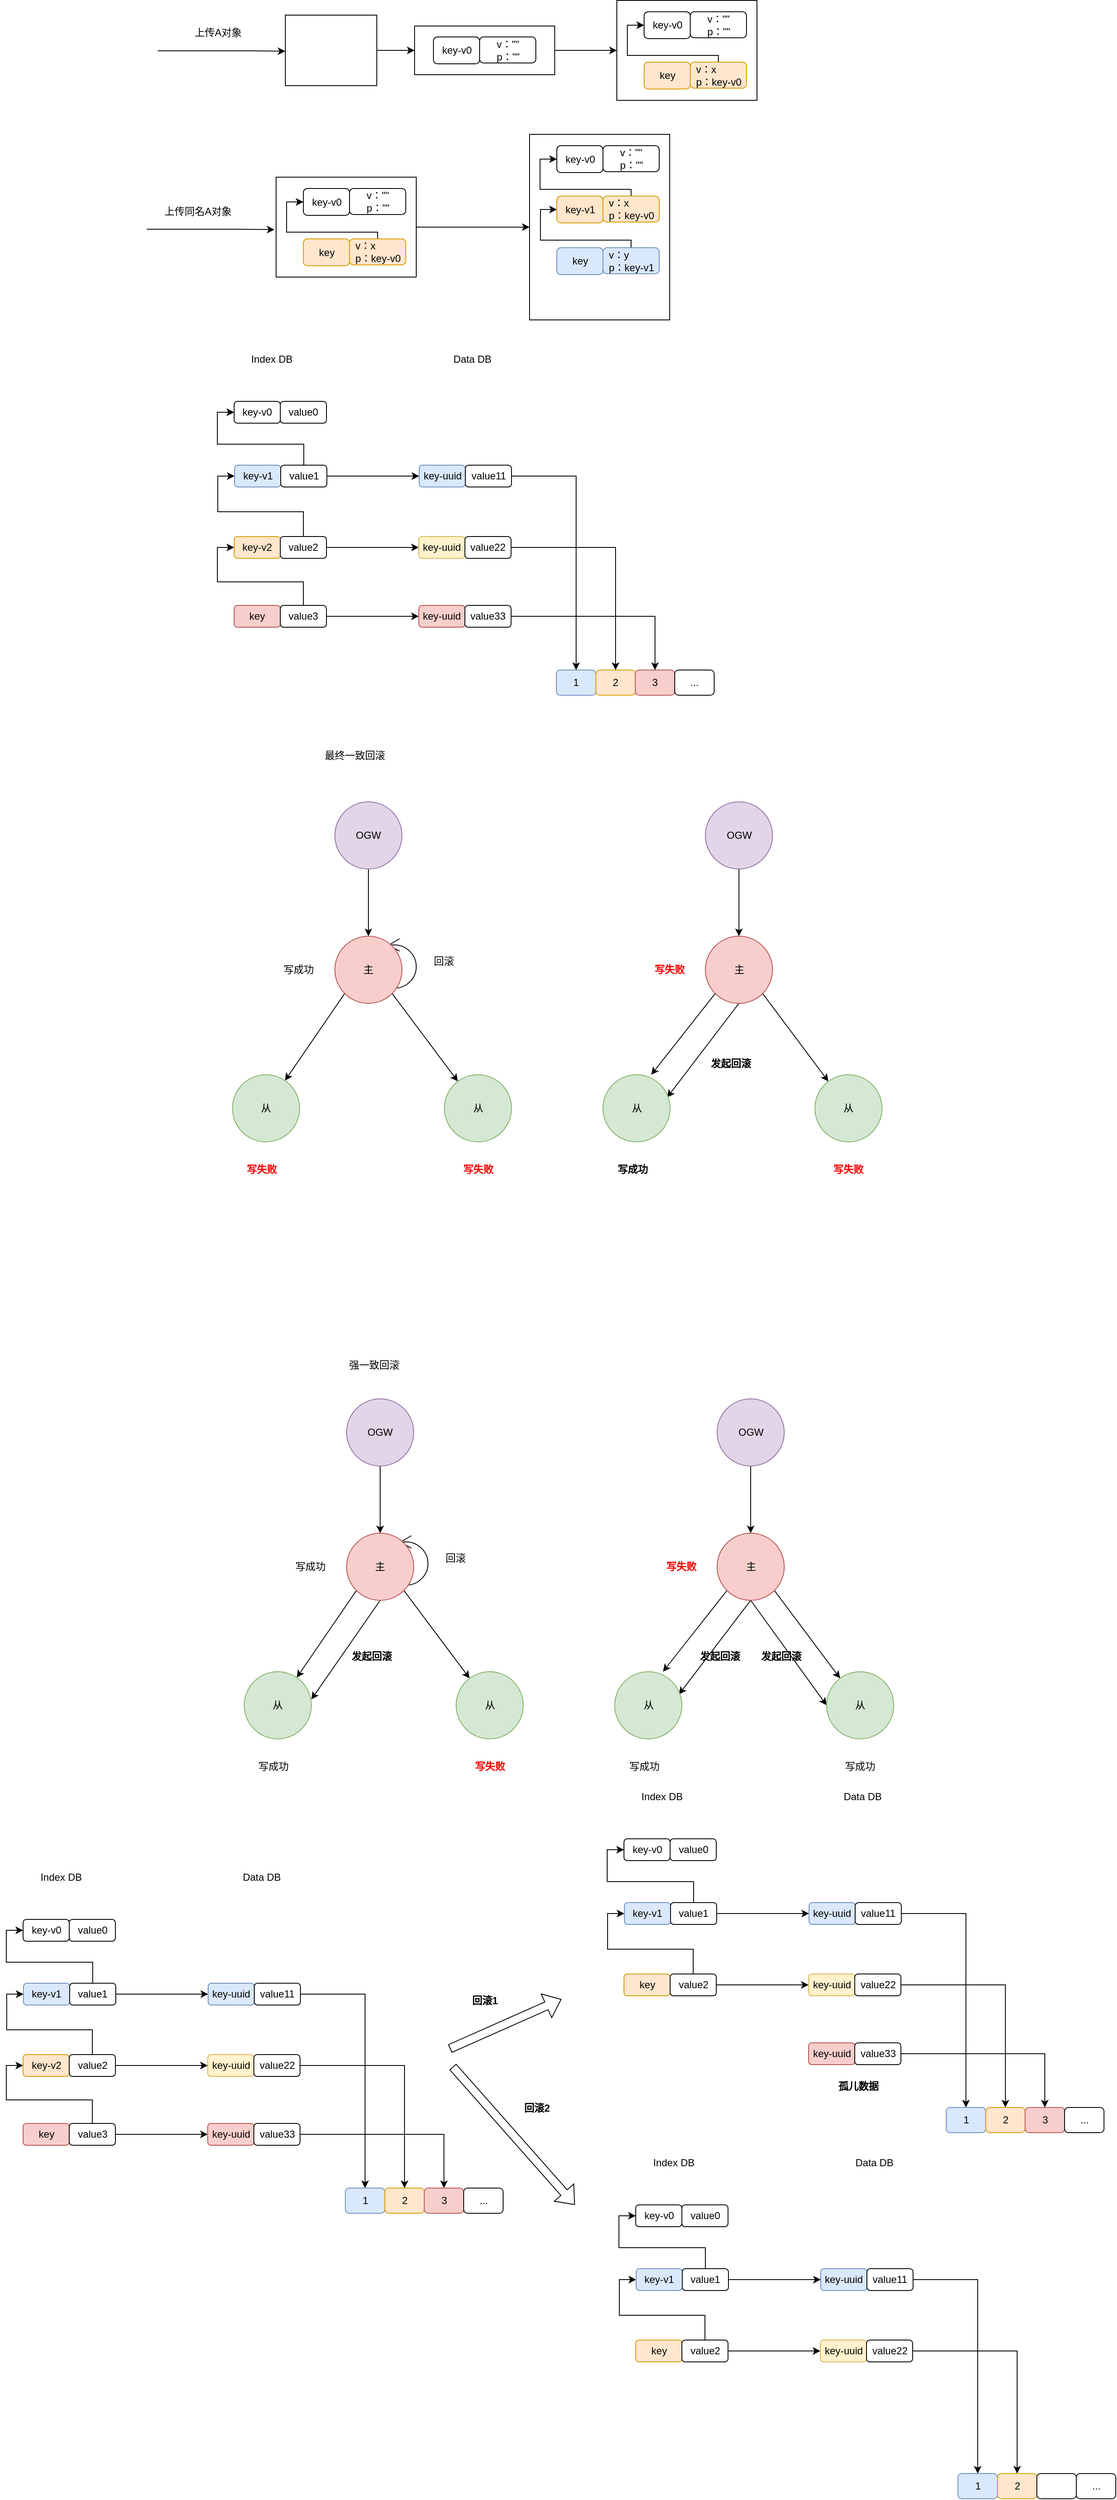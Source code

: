 <mxfile version="18.0.6" type="device"><diagram id="FId586O5nZewvFKRlLZR" name="第 1 页"><mxGraphModel dx="1822" dy="2065" grid="0" gridSize="10" guides="1" tooltips="1" connect="1" arrows="1" fold="1" page="0" pageScale="1" pageWidth="827" pageHeight="1169" math="0" shadow="0"><root><mxCell id="0"/><mxCell id="1" parent="0"/><mxCell id="7pEMg-OOnP4RlCuegtjs-256" value="" style="ellipse;shape=umlControl;whiteSpace=wrap;html=1;fontColor=#FF0000;" parent="1" vertex="1"><mxGeometry x="190" y="166" width="53" height="59" as="geometry"/></mxCell><mxCell id="7pEMg-OOnP4RlCuegtjs-192" value="" style="edgeStyle=orthogonalEdgeStyle;rounded=0;orthogonalLoop=1;jettySize=auto;html=1;fontColor=#000000;" parent="1" source="7pEMg-OOnP4RlCuegtjs-182" target="7pEMg-OOnP4RlCuegtjs-189" edge="1"><mxGeometry relative="1" as="geometry"/></mxCell><mxCell id="7pEMg-OOnP4RlCuegtjs-182" value="" style="rounded=0;whiteSpace=wrap;html=1;fontColor=#000000;" parent="1" vertex="1"><mxGeometry x="87" y="-934" width="109" height="84" as="geometry"/></mxCell><mxCell id="7pEMg-OOnP4RlCuegtjs-140" value="&lt;font color=&quot;#000000&quot;&gt;key&lt;/font&gt;" style="rounded=1;whiteSpace=wrap;html=1;fillColor=#f8cecc;strokeColor=#b85450;" parent="1" vertex="1"><mxGeometry x="26" y="-231" width="55" height="26" as="geometry"/></mxCell><mxCell id="7pEMg-OOnP4RlCuegtjs-160" value="" style="edgeStyle=orthogonalEdgeStyle;rounded=0;orthogonalLoop=1;jettySize=auto;html=1;fontColor=#000000;" parent="1" source="7pEMg-OOnP4RlCuegtjs-141" target="7pEMg-OOnP4RlCuegtjs-149" edge="1"><mxGeometry relative="1" as="geometry"/></mxCell><mxCell id="7pEMg-OOnP4RlCuegtjs-161" style="edgeStyle=orthogonalEdgeStyle;rounded=0;orthogonalLoop=1;jettySize=auto;html=1;exitX=0.5;exitY=0;exitDx=0;exitDy=0;entryX=0;entryY=0.5;entryDx=0;entryDy=0;fontColor=#000000;" parent="1" source="7pEMg-OOnP4RlCuegtjs-141" target="7pEMg-OOnP4RlCuegtjs-143" edge="1"><mxGeometry relative="1" as="geometry"/></mxCell><mxCell id="7pEMg-OOnP4RlCuegtjs-141" value="&lt;font color=&quot;#000000&quot;&gt;value3&lt;/font&gt;" style="rounded=1;whiteSpace=wrap;html=1;fontColor=#FF0000;" parent="1" vertex="1"><mxGeometry x="81" y="-231" width="55" height="26" as="geometry"/></mxCell><mxCell id="7pEMg-OOnP4RlCuegtjs-143" value="&lt;font color=&quot;#000000&quot;&gt;key-v2&lt;/font&gt;" style="rounded=1;whiteSpace=wrap;html=1;fillColor=#ffe6cc;strokeColor=#d79b00;" parent="1" vertex="1"><mxGeometry x="26" y="-313" width="55" height="26" as="geometry"/></mxCell><mxCell id="7pEMg-OOnP4RlCuegtjs-159" value="" style="edgeStyle=orthogonalEdgeStyle;rounded=0;orthogonalLoop=1;jettySize=auto;html=1;fontColor=#000000;" parent="1" source="7pEMg-OOnP4RlCuegtjs-144" target="7pEMg-OOnP4RlCuegtjs-152" edge="1"><mxGeometry relative="1" as="geometry"/></mxCell><mxCell id="7pEMg-OOnP4RlCuegtjs-162" style="edgeStyle=orthogonalEdgeStyle;rounded=0;orthogonalLoop=1;jettySize=auto;html=1;exitX=0.5;exitY=0;exitDx=0;exitDy=0;entryX=0;entryY=0.5;entryDx=0;entryDy=0;fontColor=#000000;" parent="1" source="7pEMg-OOnP4RlCuegtjs-144" target="7pEMg-OOnP4RlCuegtjs-146" edge="1"><mxGeometry relative="1" as="geometry"/></mxCell><mxCell id="7pEMg-OOnP4RlCuegtjs-144" value="&lt;font color=&quot;#000000&quot;&gt;value2&lt;/font&gt;" style="rounded=1;whiteSpace=wrap;html=1;fontColor=#FF0000;" parent="1" vertex="1"><mxGeometry x="81" y="-313" width="55" height="26" as="geometry"/></mxCell><mxCell id="7pEMg-OOnP4RlCuegtjs-146" value="&lt;font color=&quot;#000000&quot;&gt;key-v1&lt;/font&gt;" style="rounded=1;whiteSpace=wrap;html=1;fillColor=#dae8fc;strokeColor=#6c8ebf;" parent="1" vertex="1"><mxGeometry x="26.5" y="-398" width="55" height="26" as="geometry"/></mxCell><mxCell id="7pEMg-OOnP4RlCuegtjs-158" value="" style="edgeStyle=orthogonalEdgeStyle;rounded=0;orthogonalLoop=1;jettySize=auto;html=1;fontColor=#000000;" parent="1" source="7pEMg-OOnP4RlCuegtjs-147" target="7pEMg-OOnP4RlCuegtjs-155" edge="1"><mxGeometry relative="1" as="geometry"/></mxCell><mxCell id="7pEMg-OOnP4RlCuegtjs-242" style="edgeStyle=orthogonalEdgeStyle;rounded=0;orthogonalLoop=1;jettySize=auto;html=1;exitX=0.5;exitY=0;exitDx=0;exitDy=0;entryX=0;entryY=0.5;entryDx=0;entryDy=0;fontColor=#000000;" parent="1" source="7pEMg-OOnP4RlCuegtjs-147" target="7pEMg-OOnP4RlCuegtjs-240" edge="1"><mxGeometry relative="1" as="geometry"/></mxCell><mxCell id="7pEMg-OOnP4RlCuegtjs-147" value="&lt;font color=&quot;#000000&quot;&gt;value1&lt;/font&gt;" style="rounded=1;whiteSpace=wrap;html=1;fontColor=#FF0000;" parent="1" vertex="1"><mxGeometry x="81.5" y="-398" width="55" height="26" as="geometry"/></mxCell><mxCell id="7pEMg-OOnP4RlCuegtjs-149" value="&lt;font color=&quot;#000000&quot;&gt;key-uuid&lt;/font&gt;" style="rounded=1;whiteSpace=wrap;html=1;fillColor=#f8cecc;strokeColor=#b85450;" parent="1" vertex="1"><mxGeometry x="246" y="-231" width="55" height="26" as="geometry"/></mxCell><mxCell id="7pEMg-OOnP4RlCuegtjs-173" style="edgeStyle=orthogonalEdgeStyle;rounded=0;orthogonalLoop=1;jettySize=auto;html=1;exitX=1;exitY=0.5;exitDx=0;exitDy=0;fontColor=#000000;" parent="1" source="7pEMg-OOnP4RlCuegtjs-151" target="7pEMg-OOnP4RlCuegtjs-165" edge="1"><mxGeometry relative="1" as="geometry"/></mxCell><mxCell id="7pEMg-OOnP4RlCuegtjs-151" value="&lt;font color=&quot;#000000&quot;&gt;value33&lt;/font&gt;" style="rounded=1;whiteSpace=wrap;html=1;fontColor=#FF0000;" parent="1" vertex="1"><mxGeometry x="301" y="-231" width="55" height="26" as="geometry"/></mxCell><mxCell id="7pEMg-OOnP4RlCuegtjs-152" value="&lt;font color=&quot;#000000&quot;&gt;key-uuid&lt;/font&gt;" style="rounded=1;whiteSpace=wrap;html=1;fillColor=#fff2cc;strokeColor=#d6b656;" parent="1" vertex="1"><mxGeometry x="246" y="-313" width="55" height="26" as="geometry"/></mxCell><mxCell id="7pEMg-OOnP4RlCuegtjs-172" style="edgeStyle=orthogonalEdgeStyle;rounded=0;orthogonalLoop=1;jettySize=auto;html=1;exitX=1;exitY=0.5;exitDx=0;exitDy=0;entryX=0.5;entryY=0;entryDx=0;entryDy=0;fontColor=#000000;" parent="1" source="7pEMg-OOnP4RlCuegtjs-154" target="7pEMg-OOnP4RlCuegtjs-164" edge="1"><mxGeometry relative="1" as="geometry"/></mxCell><mxCell id="7pEMg-OOnP4RlCuegtjs-154" value="&lt;font color=&quot;#000000&quot;&gt;value22&lt;/font&gt;" style="rounded=1;whiteSpace=wrap;html=1;fontColor=#FF0000;" parent="1" vertex="1"><mxGeometry x="301" y="-313" width="55" height="26" as="geometry"/></mxCell><mxCell id="7pEMg-OOnP4RlCuegtjs-155" value="&lt;font color=&quot;#000000&quot;&gt;key-uuid&lt;/font&gt;" style="rounded=1;whiteSpace=wrap;html=1;fillColor=#dae8fc;strokeColor=#6c8ebf;" parent="1" vertex="1"><mxGeometry x="246.5" y="-398" width="55" height="26" as="geometry"/></mxCell><mxCell id="7pEMg-OOnP4RlCuegtjs-171" style="edgeStyle=orthogonalEdgeStyle;rounded=0;orthogonalLoop=1;jettySize=auto;html=1;exitX=1;exitY=0.5;exitDx=0;exitDy=0;entryX=0.5;entryY=0;entryDx=0;entryDy=0;fontColor=#000000;" parent="1" source="7pEMg-OOnP4RlCuegtjs-156" target="7pEMg-OOnP4RlCuegtjs-163" edge="1"><mxGeometry relative="1" as="geometry"/></mxCell><mxCell id="7pEMg-OOnP4RlCuegtjs-156" value="&lt;font color=&quot;#000000&quot;&gt;value11&lt;/font&gt;" style="rounded=1;whiteSpace=wrap;html=1;fontColor=#FF0000;" parent="1" vertex="1"><mxGeometry x="301.5" y="-398" width="55" height="26" as="geometry"/></mxCell><mxCell id="7pEMg-OOnP4RlCuegtjs-163" value="1" style="rounded=1;whiteSpace=wrap;html=1;fillColor=#dae8fc;strokeColor=#6c8ebf;" parent="1" vertex="1"><mxGeometry x="410" y="-154" width="47" height="30" as="geometry"/></mxCell><mxCell id="7pEMg-OOnP4RlCuegtjs-164" value="2" style="rounded=1;whiteSpace=wrap;html=1;fillColor=#ffe6cc;strokeColor=#d79b00;" parent="1" vertex="1"><mxGeometry x="457" y="-154" width="47" height="30" as="geometry"/></mxCell><mxCell id="7pEMg-OOnP4RlCuegtjs-165" value="3" style="rounded=1;whiteSpace=wrap;html=1;fillColor=#f8cecc;strokeColor=#b85450;" parent="1" vertex="1"><mxGeometry x="504" y="-154" width="47" height="30" as="geometry"/></mxCell><mxCell id="7pEMg-OOnP4RlCuegtjs-166" value="..." style="rounded=1;whiteSpace=wrap;html=1;fontColor=#000000;" parent="1" vertex="1"><mxGeometry x="551" y="-154" width="47" height="30" as="geometry"/></mxCell><mxCell id="7pEMg-OOnP4RlCuegtjs-174" value="Index DB" style="text;html=1;strokeColor=none;fillColor=none;align=center;verticalAlign=middle;whiteSpace=wrap;rounded=0;fontColor=#000000;" parent="1" vertex="1"><mxGeometry x="41" y="-539" width="60" height="30" as="geometry"/></mxCell><mxCell id="7pEMg-OOnP4RlCuegtjs-175" value="Data DB" style="text;html=1;strokeColor=none;fillColor=none;align=center;verticalAlign=middle;whiteSpace=wrap;rounded=0;fontColor=#000000;" parent="1" vertex="1"><mxGeometry x="280" y="-539" width="60" height="30" as="geometry"/></mxCell><mxCell id="7pEMg-OOnP4RlCuegtjs-196" value="" style="edgeStyle=orthogonalEdgeStyle;rounded=0;orthogonalLoop=1;jettySize=auto;html=1;fontColor=#000000;" parent="1" source="7pEMg-OOnP4RlCuegtjs-189" target="7pEMg-OOnP4RlCuegtjs-193" edge="1"><mxGeometry relative="1" as="geometry"/></mxCell><mxCell id="7pEMg-OOnP4RlCuegtjs-201" value="" style="group" parent="1" vertex="1" connectable="0"><mxGeometry x="482" y="-951.5" width="167" height="119" as="geometry"/></mxCell><mxCell id="7pEMg-OOnP4RlCuegtjs-193" value="" style="rounded=0;whiteSpace=wrap;html=1;fontColor=#000000;" parent="7pEMg-OOnP4RlCuegtjs-201" vertex="1"><mxGeometry width="167" height="119" as="geometry"/></mxCell><mxCell id="7pEMg-OOnP4RlCuegtjs-194" value="&lt;font color=&quot;#000000&quot;&gt;key-v0&lt;/font&gt;" style="rounded=1;whiteSpace=wrap;html=1;" parent="7pEMg-OOnP4RlCuegtjs-201" vertex="1"><mxGeometry x="32.5" y="13.5" width="55" height="32" as="geometry"/></mxCell><mxCell id="7pEMg-OOnP4RlCuegtjs-195" value="&lt;div style=&quot;text-align: left;&quot;&gt;&lt;span style=&quot;color: rgb(0, 0, 0); background-color: initial;&quot;&gt;v：&quot;&quot;&lt;/span&gt;&lt;/div&gt;&lt;font color=&quot;#000000&quot;&gt;&lt;div style=&quot;text-align: left;&quot;&gt;&lt;span style=&quot;background-color: initial;&quot;&gt;p：&quot;&quot;&lt;/span&gt;&lt;/div&gt;&lt;/font&gt;" style="rounded=1;whiteSpace=wrap;html=1;fontColor=#FF0000;" parent="7pEMg-OOnP4RlCuegtjs-201" vertex="1"><mxGeometry x="87.5" y="13.5" width="67" height="31" as="geometry"/></mxCell><mxCell id="7pEMg-OOnP4RlCuegtjs-197" value="&lt;font color=&quot;#000000&quot;&gt;key&lt;/font&gt;" style="rounded=1;whiteSpace=wrap;html=1;fillColor=#ffe6cc;strokeColor=#d79b00;" parent="7pEMg-OOnP4RlCuegtjs-201" vertex="1"><mxGeometry x="32.5" y="73.5" width="55" height="32" as="geometry"/></mxCell><mxCell id="7pEMg-OOnP4RlCuegtjs-200" value="" style="edgeStyle=orthogonalEdgeStyle;rounded=0;orthogonalLoop=1;jettySize=auto;html=1;fontColor=#000000;entryX=0;entryY=0.5;entryDx=0;entryDy=0;" parent="7pEMg-OOnP4RlCuegtjs-201" source="7pEMg-OOnP4RlCuegtjs-198" target="7pEMg-OOnP4RlCuegtjs-194" edge="1"><mxGeometry relative="1" as="geometry"><Array as="points"><mxPoint x="121.5" y="65.5"/><mxPoint x="12.5" y="65.5"/><mxPoint x="12.5" y="29.5"/></Array></mxGeometry></mxCell><mxCell id="7pEMg-OOnP4RlCuegtjs-198" value="&lt;div style=&quot;text-align: left;&quot;&gt;&lt;span style=&quot;color: rgb(0, 0, 0); background-color: initial;&quot;&gt;v：x&lt;/span&gt;&lt;/div&gt;&lt;font color=&quot;#000000&quot;&gt;&lt;div style=&quot;text-align: left;&quot;&gt;&lt;span style=&quot;background-color: initial;&quot;&gt;p：key-v0&lt;/span&gt;&lt;/div&gt;&lt;/font&gt;" style="rounded=1;whiteSpace=wrap;html=1;fillColor=#ffe6cc;strokeColor=#d79b00;" parent="7pEMg-OOnP4RlCuegtjs-201" vertex="1"><mxGeometry x="87.5" y="73.5" width="67" height="31" as="geometry"/></mxCell><mxCell id="7pEMg-OOnP4RlCuegtjs-202" value="" style="group" parent="1" vertex="1" connectable="0"><mxGeometry x="241" y="-921" width="167" height="58" as="geometry"/></mxCell><mxCell id="7pEMg-OOnP4RlCuegtjs-189" value="" style="rounded=0;whiteSpace=wrap;html=1;fontColor=#000000;" parent="7pEMg-OOnP4RlCuegtjs-202" vertex="1"><mxGeometry width="167" height="58" as="geometry"/></mxCell><mxCell id="7pEMg-OOnP4RlCuegtjs-190" value="&lt;font color=&quot;#000000&quot;&gt;key-v0&lt;/font&gt;" style="rounded=1;whiteSpace=wrap;html=1;" parent="7pEMg-OOnP4RlCuegtjs-202" vertex="1"><mxGeometry x="22.5" y="13" width="55" height="32" as="geometry"/></mxCell><mxCell id="7pEMg-OOnP4RlCuegtjs-191" value="&lt;div style=&quot;text-align: left;&quot;&gt;&lt;span style=&quot;color: rgb(0, 0, 0); background-color: initial;&quot;&gt;v：&quot;&quot;&lt;/span&gt;&lt;/div&gt;&lt;font color=&quot;#000000&quot;&gt;&lt;div style=&quot;text-align: left;&quot;&gt;&lt;span style=&quot;background-color: initial;&quot;&gt;p：&quot;&quot;&lt;/span&gt;&lt;/div&gt;&lt;/font&gt;" style="rounded=1;whiteSpace=wrap;html=1;fontColor=#FF0000;" parent="7pEMg-OOnP4RlCuegtjs-202" vertex="1"><mxGeometry x="77.5" y="13" width="67" height="31" as="geometry"/></mxCell><mxCell id="7pEMg-OOnP4RlCuegtjs-203" value="" style="group" parent="1" vertex="1" connectable="0"><mxGeometry x="-23" y="-928" width="65" height="37" as="geometry"/></mxCell><mxCell id="7pEMg-OOnP4RlCuegtjs-185" value="" style="edgeStyle=orthogonalEdgeStyle;rounded=0;orthogonalLoop=1;jettySize=auto;html=1;fontColor=#000000;" parent="7pEMg-OOnP4RlCuegtjs-203" edge="1"><mxGeometry relative="1" as="geometry"><mxPoint x="-42" y="36.5" as="sourcePoint"/><mxPoint x="110" y="37" as="targetPoint"/><Array as="points"><mxPoint x="65" y="37"/><mxPoint x="65" y="37"/></Array></mxGeometry></mxCell><mxCell id="7pEMg-OOnP4RlCuegtjs-187" value="上传A对象" style="text;html=1;strokeColor=none;fillColor=none;align=center;verticalAlign=middle;whiteSpace=wrap;rounded=0;fontColor=#000000;" parent="7pEMg-OOnP4RlCuegtjs-203" vertex="1"><mxGeometry width="60" height="30" as="geometry"/></mxCell><mxCell id="7pEMg-OOnP4RlCuegtjs-218" value="" style="group" parent="1" vertex="1" connectable="0"><mxGeometry x="-36" y="-715.5" width="65" height="37" as="geometry"/></mxCell><mxCell id="7pEMg-OOnP4RlCuegtjs-219" value="" style="edgeStyle=orthogonalEdgeStyle;rounded=0;orthogonalLoop=1;jettySize=auto;html=1;fontColor=#000000;" parent="7pEMg-OOnP4RlCuegtjs-218" edge="1"><mxGeometry relative="1" as="geometry"><mxPoint x="-42" y="36.5" as="sourcePoint"/><mxPoint x="110" y="37" as="targetPoint"/><Array as="points"><mxPoint x="65" y="37"/><mxPoint x="65" y="37"/></Array></mxGeometry></mxCell><mxCell id="7pEMg-OOnP4RlCuegtjs-220" value="上传同名A对象" style="text;html=1;strokeColor=none;fillColor=none;align=center;verticalAlign=middle;whiteSpace=wrap;rounded=0;fontColor=#000000;" parent="7pEMg-OOnP4RlCuegtjs-218" vertex="1"><mxGeometry x="-22" width="82" height="30" as="geometry"/></mxCell><mxCell id="7pEMg-OOnP4RlCuegtjs-221" value="" style="group" parent="1" vertex="1" connectable="0"><mxGeometry x="76" y="-741" width="167" height="119" as="geometry"/></mxCell><mxCell id="7pEMg-OOnP4RlCuegtjs-222" value="" style="rounded=0;whiteSpace=wrap;html=1;fontColor=#000000;" parent="7pEMg-OOnP4RlCuegtjs-221" vertex="1"><mxGeometry width="167" height="119" as="geometry"/></mxCell><mxCell id="7pEMg-OOnP4RlCuegtjs-223" value="&lt;font color=&quot;#000000&quot;&gt;key-v0&lt;/font&gt;" style="rounded=1;whiteSpace=wrap;html=1;" parent="7pEMg-OOnP4RlCuegtjs-221" vertex="1"><mxGeometry x="32.5" y="13.5" width="55" height="32" as="geometry"/></mxCell><mxCell id="7pEMg-OOnP4RlCuegtjs-224" value="&lt;div style=&quot;text-align: left;&quot;&gt;&lt;span style=&quot;color: rgb(0, 0, 0); background-color: initial;&quot;&gt;v：&quot;&quot;&lt;/span&gt;&lt;/div&gt;&lt;font color=&quot;#000000&quot;&gt;&lt;div style=&quot;text-align: left;&quot;&gt;&lt;span style=&quot;background-color: initial;&quot;&gt;p：&quot;&quot;&lt;/span&gt;&lt;/div&gt;&lt;/font&gt;" style="rounded=1;whiteSpace=wrap;html=1;fontColor=#FF0000;" parent="7pEMg-OOnP4RlCuegtjs-221" vertex="1"><mxGeometry x="87.5" y="13.5" width="67" height="31" as="geometry"/></mxCell><mxCell id="7pEMg-OOnP4RlCuegtjs-225" value="&lt;font color=&quot;#000000&quot;&gt;key&lt;/font&gt;" style="rounded=1;whiteSpace=wrap;html=1;fillColor=#ffe6cc;strokeColor=#d79b00;" parent="7pEMg-OOnP4RlCuegtjs-221" vertex="1"><mxGeometry x="32.5" y="73.5" width="55" height="32" as="geometry"/></mxCell><mxCell id="7pEMg-OOnP4RlCuegtjs-226" value="" style="edgeStyle=orthogonalEdgeStyle;rounded=0;orthogonalLoop=1;jettySize=auto;html=1;fontColor=#000000;entryX=0;entryY=0.5;entryDx=0;entryDy=0;" parent="7pEMg-OOnP4RlCuegtjs-221" source="7pEMg-OOnP4RlCuegtjs-227" target="7pEMg-OOnP4RlCuegtjs-223" edge="1"><mxGeometry relative="1" as="geometry"><Array as="points"><mxPoint x="121.5" y="65.5"/><mxPoint x="12.5" y="65.5"/><mxPoint x="12.5" y="29.5"/></Array></mxGeometry></mxCell><mxCell id="7pEMg-OOnP4RlCuegtjs-227" value="&lt;div style=&quot;text-align: left;&quot;&gt;&lt;span style=&quot;color: rgb(0, 0, 0); background-color: initial;&quot;&gt;v：x&lt;/span&gt;&lt;/div&gt;&lt;font color=&quot;#000000&quot;&gt;&lt;div style=&quot;text-align: left;&quot;&gt;&lt;span style=&quot;background-color: initial;&quot;&gt;p：key-v0&lt;/span&gt;&lt;/div&gt;&lt;/font&gt;" style="rounded=1;whiteSpace=wrap;html=1;fillColor=#ffe6cc;strokeColor=#d79b00;" parent="7pEMg-OOnP4RlCuegtjs-221" vertex="1"><mxGeometry x="87.5" y="73.5" width="67" height="31" as="geometry"/></mxCell><mxCell id="7pEMg-OOnP4RlCuegtjs-236" style="edgeStyle=orthogonalEdgeStyle;rounded=0;orthogonalLoop=1;jettySize=auto;html=1;exitX=1;exitY=0.5;exitDx=0;exitDy=0;entryX=0;entryY=0.5;entryDx=0;entryDy=0;fontColor=#000000;" parent="1" source="7pEMg-OOnP4RlCuegtjs-222" target="7pEMg-OOnP4RlCuegtjs-229" edge="1"><mxGeometry relative="1" as="geometry"/></mxCell><mxCell id="7pEMg-OOnP4RlCuegtjs-229" value="" style="rounded=0;whiteSpace=wrap;html=1;fontColor=#000000;" parent="1" vertex="1"><mxGeometry x="378" y="-792" width="167" height="221" as="geometry"/></mxCell><mxCell id="7pEMg-OOnP4RlCuegtjs-230" value="&lt;font color=&quot;#000000&quot;&gt;key-v0&lt;/font&gt;" style="rounded=1;whiteSpace=wrap;html=1;" parent="1" vertex="1"><mxGeometry x="410.5" y="-778.5" width="55" height="32" as="geometry"/></mxCell><mxCell id="7pEMg-OOnP4RlCuegtjs-231" value="&lt;div style=&quot;text-align: left;&quot;&gt;&lt;span style=&quot;color: rgb(0, 0, 0); background-color: initial;&quot;&gt;v：&quot;&quot;&lt;/span&gt;&lt;/div&gt;&lt;font color=&quot;#000000&quot;&gt;&lt;div style=&quot;text-align: left;&quot;&gt;&lt;span style=&quot;background-color: initial;&quot;&gt;p：&quot;&quot;&lt;/span&gt;&lt;/div&gt;&lt;/font&gt;" style="rounded=1;whiteSpace=wrap;html=1;fontColor=#FF0000;" parent="1" vertex="1"><mxGeometry x="465.5" y="-778.5" width="67" height="31" as="geometry"/></mxCell><mxCell id="7pEMg-OOnP4RlCuegtjs-232" value="&lt;font color=&quot;#000000&quot;&gt;key-v1&lt;/font&gt;" style="rounded=1;whiteSpace=wrap;html=1;fillColor=#ffe6cc;strokeColor=#d79b00;" parent="1" vertex="1"><mxGeometry x="410.5" y="-718.5" width="55" height="32" as="geometry"/></mxCell><mxCell id="7pEMg-OOnP4RlCuegtjs-233" value="" style="edgeStyle=orthogonalEdgeStyle;rounded=0;orthogonalLoop=1;jettySize=auto;html=1;fontColor=#000000;entryX=0;entryY=0.5;entryDx=0;entryDy=0;" parent="1" source="7pEMg-OOnP4RlCuegtjs-234" target="7pEMg-OOnP4RlCuegtjs-230" edge="1"><mxGeometry relative="1" as="geometry"><Array as="points"><mxPoint x="499.5" y="-726.5"/><mxPoint x="390.5" y="-726.5"/><mxPoint x="390.5" y="-762.5"/></Array></mxGeometry></mxCell><mxCell id="7pEMg-OOnP4RlCuegtjs-234" value="&lt;div style=&quot;text-align: left;&quot;&gt;&lt;span style=&quot;color: rgb(0, 0, 0); background-color: initial;&quot;&gt;v：x&lt;/span&gt;&lt;/div&gt;&lt;font color=&quot;#000000&quot;&gt;&lt;div style=&quot;text-align: left;&quot;&gt;&lt;span style=&quot;background-color: initial;&quot;&gt;p：key-v0&lt;/span&gt;&lt;/div&gt;&lt;/font&gt;" style="rounded=1;whiteSpace=wrap;html=1;fillColor=#ffe6cc;strokeColor=#d79b00;" parent="1" vertex="1"><mxGeometry x="465.5" y="-718.5" width="67" height="31" as="geometry"/></mxCell><mxCell id="7pEMg-OOnP4RlCuegtjs-237" value="&lt;font color=&quot;#000000&quot;&gt;key&lt;/font&gt;" style="rounded=1;whiteSpace=wrap;html=1;fillColor=#dae8fc;strokeColor=#6c8ebf;" parent="1" vertex="1"><mxGeometry x="410.5" y="-657" width="55" height="32" as="geometry"/></mxCell><mxCell id="7pEMg-OOnP4RlCuegtjs-239" style="edgeStyle=orthogonalEdgeStyle;rounded=0;orthogonalLoop=1;jettySize=auto;html=1;exitX=0.5;exitY=0;exitDx=0;exitDy=0;entryX=0;entryY=0.5;entryDx=0;entryDy=0;fontColor=#000000;" parent="1" source="7pEMg-OOnP4RlCuegtjs-238" target="7pEMg-OOnP4RlCuegtjs-232" edge="1"><mxGeometry relative="1" as="geometry"><Array as="points"><mxPoint x="499" y="-666"/><mxPoint x="391" y="-666"/><mxPoint x="391" y="-702"/></Array></mxGeometry></mxCell><mxCell id="7pEMg-OOnP4RlCuegtjs-238" value="&lt;div style=&quot;text-align: left;&quot;&gt;&lt;span style=&quot;color: rgb(0, 0, 0); background-color: initial;&quot;&gt;v：y&lt;/span&gt;&lt;/div&gt;&lt;font color=&quot;#000000&quot;&gt;&lt;div style=&quot;text-align: left;&quot;&gt;&lt;span style=&quot;background-color: initial;&quot;&gt;p：key-v1&lt;/span&gt;&lt;/div&gt;&lt;/font&gt;" style="rounded=1;whiteSpace=wrap;html=1;fillColor=#dae8fc;strokeColor=#6c8ebf;" parent="1" vertex="1"><mxGeometry x="465.5" y="-657" width="67" height="31" as="geometry"/></mxCell><mxCell id="7pEMg-OOnP4RlCuegtjs-240" value="&lt;font color=&quot;#000000&quot;&gt;key-v0&lt;/font&gt;" style="rounded=1;whiteSpace=wrap;html=1;" parent="1" vertex="1"><mxGeometry x="26" y="-474" width="55" height="26" as="geometry"/></mxCell><mxCell id="7pEMg-OOnP4RlCuegtjs-241" value="&lt;font color=&quot;#000000&quot;&gt;value0&lt;/font&gt;" style="rounded=1;whiteSpace=wrap;html=1;fontColor=#FF0000;" parent="1" vertex="1"><mxGeometry x="81" y="-474" width="55" height="26" as="geometry"/></mxCell><mxCell id="7pEMg-OOnP4RlCuegtjs-246" style="rounded=0;orthogonalLoop=1;jettySize=auto;html=1;exitX=0;exitY=1;exitDx=0;exitDy=0;fontColor=#000000;" parent="1" source="7pEMg-OOnP4RlCuegtjs-243" target="7pEMg-OOnP4RlCuegtjs-244" edge="1"><mxGeometry relative="1" as="geometry"/></mxCell><mxCell id="7pEMg-OOnP4RlCuegtjs-247" style="rounded=0;orthogonalLoop=1;jettySize=auto;html=1;exitX=1;exitY=1;exitDx=0;exitDy=0;fontColor=#000000;" parent="1" source="7pEMg-OOnP4RlCuegtjs-243" target="7pEMg-OOnP4RlCuegtjs-245" edge="1"><mxGeometry relative="1" as="geometry"/></mxCell><mxCell id="7pEMg-OOnP4RlCuegtjs-243" value="主" style="ellipse;whiteSpace=wrap;html=1;aspect=fixed;fillColor=#f8cecc;strokeColor=#b85450;" parent="1" vertex="1"><mxGeometry x="146" y="163" width="80" height="80" as="geometry"/></mxCell><mxCell id="7pEMg-OOnP4RlCuegtjs-244" value="从" style="ellipse;whiteSpace=wrap;html=1;aspect=fixed;fillColor=#d5e8d4;strokeColor=#82b366;" parent="1" vertex="1"><mxGeometry x="24" y="328" width="80" height="80" as="geometry"/></mxCell><mxCell id="7pEMg-OOnP4RlCuegtjs-245" value="从" style="ellipse;whiteSpace=wrap;html=1;aspect=fixed;fillColor=#d5e8d4;strokeColor=#82b366;" parent="1" vertex="1"><mxGeometry x="276.5" y="328" width="80" height="80" as="geometry"/></mxCell><mxCell id="7pEMg-OOnP4RlCuegtjs-250" value="" style="edgeStyle=none;rounded=0;orthogonalLoop=1;jettySize=auto;html=1;fontColor=#000000;" parent="1" source="7pEMg-OOnP4RlCuegtjs-248" target="7pEMg-OOnP4RlCuegtjs-243" edge="1"><mxGeometry relative="1" as="geometry"/></mxCell><mxCell id="7pEMg-OOnP4RlCuegtjs-248" value="OGW" style="ellipse;whiteSpace=wrap;html=1;aspect=fixed;fillColor=#e1d5e7;strokeColor=#9673a6;" parent="1" vertex="1"><mxGeometry x="146" y="3" width="80" height="80" as="geometry"/></mxCell><mxCell id="7pEMg-OOnP4RlCuegtjs-251" value="&lt;b&gt;&lt;font color=&quot;#ff0000&quot;&gt;写失败&lt;/font&gt;&lt;/b&gt;" style="text;html=1;strokeColor=none;fillColor=none;align=center;verticalAlign=middle;whiteSpace=wrap;rounded=0;fontColor=#000000;" parent="1" vertex="1"><mxGeometry x="29" y="426" width="60" height="30" as="geometry"/></mxCell><mxCell id="7pEMg-OOnP4RlCuegtjs-252" value="&lt;b&gt;&lt;font color=&quot;#ff0000&quot;&gt;写失败&lt;/font&gt;&lt;/b&gt;" style="text;html=1;strokeColor=none;fillColor=none;align=center;verticalAlign=middle;whiteSpace=wrap;rounded=0;fontColor=#000000;" parent="1" vertex="1"><mxGeometry x="286.5" y="426" width="60" height="30" as="geometry"/></mxCell><mxCell id="7pEMg-OOnP4RlCuegtjs-253" value="写成功" style="text;html=1;strokeColor=none;fillColor=none;align=center;verticalAlign=middle;whiteSpace=wrap;rounded=0;fontColor=#000000;" parent="1" vertex="1"><mxGeometry x="73" y="188" width="60" height="30" as="geometry"/></mxCell><mxCell id="7pEMg-OOnP4RlCuegtjs-257" value="&lt;font color=&quot;#000000&quot;&gt;回滚&lt;/font&gt;" style="text;html=1;strokeColor=none;fillColor=none;align=center;verticalAlign=middle;whiteSpace=wrap;rounded=0;fontColor=#FF0000;" parent="1" vertex="1"><mxGeometry x="246" y="178" width="60" height="30" as="geometry"/></mxCell><mxCell id="7pEMg-OOnP4RlCuegtjs-259" style="rounded=0;orthogonalLoop=1;jettySize=auto;html=1;exitX=0;exitY=1;exitDx=0;exitDy=0;fontColor=#000000;entryX=0.719;entryY=0;entryDx=0;entryDy=0;entryPerimeter=0;" parent="1" source="7pEMg-OOnP4RlCuegtjs-261" target="7pEMg-OOnP4RlCuegtjs-262" edge="1"><mxGeometry relative="1" as="geometry"/></mxCell><mxCell id="7pEMg-OOnP4RlCuegtjs-260" style="rounded=0;orthogonalLoop=1;jettySize=auto;html=1;exitX=1;exitY=1;exitDx=0;exitDy=0;fontColor=#000000;" parent="1" source="7pEMg-OOnP4RlCuegtjs-261" target="7pEMg-OOnP4RlCuegtjs-263" edge="1"><mxGeometry relative="1" as="geometry"/></mxCell><mxCell id="7pEMg-OOnP4RlCuegtjs-270" style="edgeStyle=none;rounded=0;orthogonalLoop=1;jettySize=auto;html=1;exitX=0.5;exitY=1;exitDx=0;exitDy=0;entryX=0.956;entryY=0.338;entryDx=0;entryDy=0;entryPerimeter=0;fontColor=#FF0000;" parent="1" source="7pEMg-OOnP4RlCuegtjs-261" target="7pEMg-OOnP4RlCuegtjs-262" edge="1"><mxGeometry relative="1" as="geometry"/></mxCell><mxCell id="7pEMg-OOnP4RlCuegtjs-261" value="主" style="ellipse;whiteSpace=wrap;html=1;aspect=fixed;fillColor=#f8cecc;strokeColor=#b85450;" parent="1" vertex="1"><mxGeometry x="587.5" y="163" width="80" height="80" as="geometry"/></mxCell><mxCell id="7pEMg-OOnP4RlCuegtjs-262" value="从" style="ellipse;whiteSpace=wrap;html=1;aspect=fixed;fillColor=#d5e8d4;strokeColor=#82b366;" parent="1" vertex="1"><mxGeometry x="465.5" y="328" width="80" height="80" as="geometry"/></mxCell><mxCell id="7pEMg-OOnP4RlCuegtjs-263" value="从" style="ellipse;whiteSpace=wrap;html=1;aspect=fixed;fillColor=#d5e8d4;strokeColor=#82b366;" parent="1" vertex="1"><mxGeometry x="718" y="328" width="80" height="80" as="geometry"/></mxCell><mxCell id="7pEMg-OOnP4RlCuegtjs-264" value="" style="edgeStyle=none;rounded=0;orthogonalLoop=1;jettySize=auto;html=1;fontColor=#000000;" parent="1" source="7pEMg-OOnP4RlCuegtjs-265" target="7pEMg-OOnP4RlCuegtjs-261" edge="1"><mxGeometry relative="1" as="geometry"/></mxCell><mxCell id="7pEMg-OOnP4RlCuegtjs-265" value="OGW" style="ellipse;whiteSpace=wrap;html=1;aspect=fixed;fillColor=#e1d5e7;strokeColor=#9673a6;" parent="1" vertex="1"><mxGeometry x="587.5" y="3" width="80" height="80" as="geometry"/></mxCell><mxCell id="7pEMg-OOnP4RlCuegtjs-266" value="&lt;b&gt;写成功&lt;/b&gt;" style="text;html=1;strokeColor=none;fillColor=none;align=center;verticalAlign=middle;whiteSpace=wrap;rounded=0;fontColor=#000000;" parent="1" vertex="1"><mxGeometry x="470.5" y="426" width="60" height="30" as="geometry"/></mxCell><mxCell id="7pEMg-OOnP4RlCuegtjs-267" value="&lt;b&gt;&lt;font color=&quot;#ff0000&quot;&gt;写失败&lt;/font&gt;&lt;/b&gt;" style="text;html=1;strokeColor=none;fillColor=none;align=center;verticalAlign=middle;whiteSpace=wrap;rounded=0;fontColor=#000000;" parent="1" vertex="1"><mxGeometry x="728" y="426" width="60" height="30" as="geometry"/></mxCell><mxCell id="7pEMg-OOnP4RlCuegtjs-268" value="&lt;font color=&quot;#ff0000&quot;&gt;&lt;b&gt;写失败&lt;/b&gt;&lt;/font&gt;" style="text;html=1;strokeColor=none;fillColor=none;align=center;verticalAlign=middle;whiteSpace=wrap;rounded=0;fontColor=#000000;" parent="1" vertex="1"><mxGeometry x="514.5" y="188" width="60" height="30" as="geometry"/></mxCell><mxCell id="7pEMg-OOnP4RlCuegtjs-269" value="&lt;font color=&quot;#000000&quot;&gt;&lt;b&gt;发起回滚&lt;/b&gt;&lt;/font&gt;" style="text;html=1;strokeColor=none;fillColor=none;align=center;verticalAlign=middle;whiteSpace=wrap;rounded=0;fontColor=#FF0000;" parent="1" vertex="1"><mxGeometry x="587.5" y="300" width="60" height="30" as="geometry"/></mxCell><mxCell id="U1eSB4Okhzk9rm61cXBb-1" value="" style="ellipse;shape=umlControl;whiteSpace=wrap;html=1;fontColor=#FF0000;" vertex="1" parent="1"><mxGeometry x="204" y="877" width="53" height="59" as="geometry"/></mxCell><mxCell id="U1eSB4Okhzk9rm61cXBb-2" style="rounded=0;orthogonalLoop=1;jettySize=auto;html=1;exitX=0;exitY=1;exitDx=0;exitDy=0;fontColor=#000000;" edge="1" parent="1" source="U1eSB4Okhzk9rm61cXBb-4" target="U1eSB4Okhzk9rm61cXBb-5"><mxGeometry relative="1" as="geometry"/></mxCell><mxCell id="U1eSB4Okhzk9rm61cXBb-3" style="rounded=0;orthogonalLoop=1;jettySize=auto;html=1;exitX=1;exitY=1;exitDx=0;exitDy=0;fontColor=#000000;" edge="1" parent="1" source="U1eSB4Okhzk9rm61cXBb-4" target="U1eSB4Okhzk9rm61cXBb-6"><mxGeometry relative="1" as="geometry"/></mxCell><mxCell id="U1eSB4Okhzk9rm61cXBb-25" style="rounded=0;orthogonalLoop=1;jettySize=auto;html=1;exitX=0.5;exitY=1;exitDx=0;exitDy=0;entryX=1;entryY=0.413;entryDx=0;entryDy=0;entryPerimeter=0;fontColor=#000000;" edge="1" parent="1" source="U1eSB4Okhzk9rm61cXBb-4" target="U1eSB4Okhzk9rm61cXBb-5"><mxGeometry relative="1" as="geometry"/></mxCell><mxCell id="U1eSB4Okhzk9rm61cXBb-4" value="主" style="ellipse;whiteSpace=wrap;html=1;aspect=fixed;fillColor=#f8cecc;strokeColor=#b85450;" vertex="1" parent="1"><mxGeometry x="160" y="874" width="80" height="80" as="geometry"/></mxCell><mxCell id="U1eSB4Okhzk9rm61cXBb-5" value="从" style="ellipse;whiteSpace=wrap;html=1;aspect=fixed;fillColor=#d5e8d4;strokeColor=#82b366;" vertex="1" parent="1"><mxGeometry x="38" y="1039" width="80" height="80" as="geometry"/></mxCell><mxCell id="U1eSB4Okhzk9rm61cXBb-6" value="从" style="ellipse;whiteSpace=wrap;html=1;aspect=fixed;fillColor=#d5e8d4;strokeColor=#82b366;" vertex="1" parent="1"><mxGeometry x="290.5" y="1039" width="80" height="80" as="geometry"/></mxCell><mxCell id="U1eSB4Okhzk9rm61cXBb-7" value="" style="edgeStyle=none;rounded=0;orthogonalLoop=1;jettySize=auto;html=1;fontColor=#000000;" edge="1" parent="1" source="U1eSB4Okhzk9rm61cXBb-8" target="U1eSB4Okhzk9rm61cXBb-4"><mxGeometry relative="1" as="geometry"/></mxCell><mxCell id="U1eSB4Okhzk9rm61cXBb-8" value="OGW" style="ellipse;whiteSpace=wrap;html=1;aspect=fixed;fillColor=#e1d5e7;strokeColor=#9673a6;" vertex="1" parent="1"><mxGeometry x="160" y="714" width="80" height="80" as="geometry"/></mxCell><mxCell id="U1eSB4Okhzk9rm61cXBb-9" value="写成功" style="text;html=1;strokeColor=none;fillColor=none;align=center;verticalAlign=middle;whiteSpace=wrap;rounded=0;fontColor=#000000;" vertex="1" parent="1"><mxGeometry x="43" y="1137" width="60" height="30" as="geometry"/></mxCell><mxCell id="U1eSB4Okhzk9rm61cXBb-10" value="&lt;b&gt;&lt;font color=&quot;#ff0000&quot;&gt;写失败&lt;/font&gt;&lt;/b&gt;" style="text;html=1;strokeColor=none;fillColor=none;align=center;verticalAlign=middle;whiteSpace=wrap;rounded=0;fontColor=#000000;" vertex="1" parent="1"><mxGeometry x="300.5" y="1137" width="60" height="30" as="geometry"/></mxCell><mxCell id="U1eSB4Okhzk9rm61cXBb-11" value="写成功" style="text;html=1;strokeColor=none;fillColor=none;align=center;verticalAlign=middle;whiteSpace=wrap;rounded=0;fontColor=#000000;" vertex="1" parent="1"><mxGeometry x="87" y="899" width="60" height="30" as="geometry"/></mxCell><mxCell id="U1eSB4Okhzk9rm61cXBb-12" value="&lt;font color=&quot;#000000&quot;&gt;回滚&lt;/font&gt;" style="text;html=1;strokeColor=none;fillColor=none;align=center;verticalAlign=middle;whiteSpace=wrap;rounded=0;fontColor=#FF0000;" vertex="1" parent="1"><mxGeometry x="260" y="889" width="60" height="30" as="geometry"/></mxCell><mxCell id="U1eSB4Okhzk9rm61cXBb-13" style="rounded=0;orthogonalLoop=1;jettySize=auto;html=1;exitX=0;exitY=1;exitDx=0;exitDy=0;fontColor=#000000;entryX=0.719;entryY=0;entryDx=0;entryDy=0;entryPerimeter=0;" edge="1" parent="1" source="U1eSB4Okhzk9rm61cXBb-16" target="U1eSB4Okhzk9rm61cXBb-17"><mxGeometry relative="1" as="geometry"/></mxCell><mxCell id="U1eSB4Okhzk9rm61cXBb-14" style="rounded=0;orthogonalLoop=1;jettySize=auto;html=1;exitX=1;exitY=1;exitDx=0;exitDy=0;fontColor=#000000;" edge="1" parent="1" source="U1eSB4Okhzk9rm61cXBb-16" target="U1eSB4Okhzk9rm61cXBb-18"><mxGeometry relative="1" as="geometry"/></mxCell><mxCell id="U1eSB4Okhzk9rm61cXBb-15" style="edgeStyle=none;rounded=0;orthogonalLoop=1;jettySize=auto;html=1;exitX=0.5;exitY=1;exitDx=0;exitDy=0;entryX=0.956;entryY=0.338;entryDx=0;entryDy=0;entryPerimeter=0;fontColor=#FF0000;" edge="1" parent="1" source="U1eSB4Okhzk9rm61cXBb-16" target="U1eSB4Okhzk9rm61cXBb-17"><mxGeometry relative="1" as="geometry"/></mxCell><mxCell id="U1eSB4Okhzk9rm61cXBb-27" style="edgeStyle=none;rounded=0;orthogonalLoop=1;jettySize=auto;html=1;exitX=0.5;exitY=1;exitDx=0;exitDy=0;entryX=0;entryY=0.5;entryDx=0;entryDy=0;fontColor=#000000;" edge="1" parent="1" source="U1eSB4Okhzk9rm61cXBb-16" target="U1eSB4Okhzk9rm61cXBb-18"><mxGeometry relative="1" as="geometry"/></mxCell><mxCell id="U1eSB4Okhzk9rm61cXBb-16" value="主" style="ellipse;whiteSpace=wrap;html=1;aspect=fixed;fillColor=#f8cecc;strokeColor=#b85450;" vertex="1" parent="1"><mxGeometry x="601.5" y="874" width="80" height="80" as="geometry"/></mxCell><mxCell id="U1eSB4Okhzk9rm61cXBb-17" value="从" style="ellipse;whiteSpace=wrap;html=1;aspect=fixed;fillColor=#d5e8d4;strokeColor=#82b366;" vertex="1" parent="1"><mxGeometry x="479.5" y="1039" width="80" height="80" as="geometry"/></mxCell><mxCell id="U1eSB4Okhzk9rm61cXBb-18" value="从" style="ellipse;whiteSpace=wrap;html=1;aspect=fixed;fillColor=#d5e8d4;strokeColor=#82b366;" vertex="1" parent="1"><mxGeometry x="732" y="1039" width="80" height="80" as="geometry"/></mxCell><mxCell id="U1eSB4Okhzk9rm61cXBb-19" value="" style="edgeStyle=none;rounded=0;orthogonalLoop=1;jettySize=auto;html=1;fontColor=#000000;" edge="1" parent="1" source="U1eSB4Okhzk9rm61cXBb-20" target="U1eSB4Okhzk9rm61cXBb-16"><mxGeometry relative="1" as="geometry"/></mxCell><mxCell id="U1eSB4Okhzk9rm61cXBb-20" value="OGW" style="ellipse;whiteSpace=wrap;html=1;aspect=fixed;fillColor=#e1d5e7;strokeColor=#9673a6;" vertex="1" parent="1"><mxGeometry x="601.5" y="714" width="80" height="80" as="geometry"/></mxCell><mxCell id="U1eSB4Okhzk9rm61cXBb-21" value="写成功" style="text;html=1;strokeColor=none;fillColor=none;align=center;verticalAlign=middle;whiteSpace=wrap;rounded=0;fontColor=#000000;" vertex="1" parent="1"><mxGeometry x="484.5" y="1137" width="60" height="30" as="geometry"/></mxCell><mxCell id="U1eSB4Okhzk9rm61cXBb-22" value="写成功" style="text;html=1;strokeColor=none;fillColor=none;align=center;verticalAlign=middle;whiteSpace=wrap;rounded=0;fontColor=#000000;" vertex="1" parent="1"><mxGeometry x="742" y="1137" width="60" height="30" as="geometry"/></mxCell><mxCell id="U1eSB4Okhzk9rm61cXBb-23" value="&lt;font color=&quot;#ff0000&quot;&gt;&lt;b&gt;写失败&lt;/b&gt;&lt;/font&gt;" style="text;html=1;strokeColor=none;fillColor=none;align=center;verticalAlign=middle;whiteSpace=wrap;rounded=0;fontColor=#000000;" vertex="1" parent="1"><mxGeometry x="528.5" y="899" width="60" height="30" as="geometry"/></mxCell><mxCell id="U1eSB4Okhzk9rm61cXBb-24" value="&lt;font color=&quot;#000000&quot;&gt;&lt;b&gt;发起回滚&lt;/b&gt;&lt;/font&gt;" style="text;html=1;strokeColor=none;fillColor=none;align=center;verticalAlign=middle;whiteSpace=wrap;rounded=0;fontColor=#FF0000;" vertex="1" parent="1"><mxGeometry x="574.5" y="1006" width="60" height="30" as="geometry"/></mxCell><mxCell id="U1eSB4Okhzk9rm61cXBb-26" value="&lt;font color=&quot;#000000&quot;&gt;&lt;b&gt;发起回滚&lt;/b&gt;&lt;/font&gt;" style="text;html=1;strokeColor=none;fillColor=none;align=center;verticalAlign=middle;whiteSpace=wrap;rounded=0;fontColor=#FF0000;" vertex="1" parent="1"><mxGeometry x="160" y="1006" width="60" height="30" as="geometry"/></mxCell><mxCell id="U1eSB4Okhzk9rm61cXBb-28" value="&lt;font color=&quot;#000000&quot;&gt;&lt;b&gt;发起回滚&lt;/b&gt;&lt;/font&gt;" style="text;html=1;strokeColor=none;fillColor=none;align=center;verticalAlign=middle;whiteSpace=wrap;rounded=0;fontColor=#FF0000;" vertex="1" parent="1"><mxGeometry x="647.5" y="1006" width="60" height="30" as="geometry"/></mxCell><mxCell id="U1eSB4Okhzk9rm61cXBb-29" value="强一致回滚" style="text;html=1;strokeColor=none;fillColor=none;align=center;verticalAlign=middle;whiteSpace=wrap;rounded=0;fontColor=#000000;" vertex="1" parent="1"><mxGeometry x="136.5" y="659" width="112" height="30" as="geometry"/></mxCell><mxCell id="U1eSB4Okhzk9rm61cXBb-30" value="最终一致回滚" style="text;html=1;strokeColor=none;fillColor=none;align=center;verticalAlign=middle;whiteSpace=wrap;rounded=0;fontColor=#000000;" vertex="1" parent="1"><mxGeometry x="114" y="-67" width="112" height="30" as="geometry"/></mxCell><mxCell id="U1eSB4Okhzk9rm61cXBb-31" value="&lt;font color=&quot;#000000&quot;&gt;key&lt;/font&gt;" style="rounded=1;whiteSpace=wrap;html=1;fillColor=#f8cecc;strokeColor=#b85450;" vertex="1" parent="1"><mxGeometry x="-225.5" y="1577" width="55" height="26" as="geometry"/></mxCell><mxCell id="U1eSB4Okhzk9rm61cXBb-32" value="" style="edgeStyle=orthogonalEdgeStyle;rounded=0;orthogonalLoop=1;jettySize=auto;html=1;fontColor=#000000;" edge="1" parent="1" source="U1eSB4Okhzk9rm61cXBb-34" target="U1eSB4Okhzk9rm61cXBb-43"><mxGeometry relative="1" as="geometry"/></mxCell><mxCell id="U1eSB4Okhzk9rm61cXBb-33" style="edgeStyle=orthogonalEdgeStyle;rounded=0;orthogonalLoop=1;jettySize=auto;html=1;exitX=0.5;exitY=0;exitDx=0;exitDy=0;entryX=0;entryY=0.5;entryDx=0;entryDy=0;fontColor=#000000;" edge="1" parent="1" source="U1eSB4Okhzk9rm61cXBb-34" target="U1eSB4Okhzk9rm61cXBb-35"><mxGeometry relative="1" as="geometry"/></mxCell><mxCell id="U1eSB4Okhzk9rm61cXBb-34" value="&lt;font color=&quot;#000000&quot;&gt;value3&lt;/font&gt;" style="rounded=1;whiteSpace=wrap;html=1;fontColor=#FF0000;" vertex="1" parent="1"><mxGeometry x="-170.5" y="1577" width="55" height="26" as="geometry"/></mxCell><mxCell id="U1eSB4Okhzk9rm61cXBb-35" value="&lt;font color=&quot;#000000&quot;&gt;key-v2&lt;/font&gt;" style="rounded=1;whiteSpace=wrap;html=1;fillColor=#ffe6cc;strokeColor=#d79b00;" vertex="1" parent="1"><mxGeometry x="-225.5" y="1495" width="55" height="26" as="geometry"/></mxCell><mxCell id="U1eSB4Okhzk9rm61cXBb-36" value="" style="edgeStyle=orthogonalEdgeStyle;rounded=0;orthogonalLoop=1;jettySize=auto;html=1;fontColor=#000000;" edge="1" parent="1" source="U1eSB4Okhzk9rm61cXBb-38" target="U1eSB4Okhzk9rm61cXBb-46"><mxGeometry relative="1" as="geometry"/></mxCell><mxCell id="U1eSB4Okhzk9rm61cXBb-37" style="edgeStyle=orthogonalEdgeStyle;rounded=0;orthogonalLoop=1;jettySize=auto;html=1;exitX=0.5;exitY=0;exitDx=0;exitDy=0;entryX=0;entryY=0.5;entryDx=0;entryDy=0;fontColor=#000000;" edge="1" parent="1" source="U1eSB4Okhzk9rm61cXBb-38" target="U1eSB4Okhzk9rm61cXBb-39"><mxGeometry relative="1" as="geometry"/></mxCell><mxCell id="U1eSB4Okhzk9rm61cXBb-38" value="&lt;font color=&quot;#000000&quot;&gt;value2&lt;/font&gt;" style="rounded=1;whiteSpace=wrap;html=1;fontColor=#FF0000;" vertex="1" parent="1"><mxGeometry x="-170.5" y="1495" width="55" height="26" as="geometry"/></mxCell><mxCell id="U1eSB4Okhzk9rm61cXBb-39" value="&lt;font color=&quot;#000000&quot;&gt;key-v1&lt;/font&gt;" style="rounded=1;whiteSpace=wrap;html=1;fillColor=#dae8fc;strokeColor=#6c8ebf;" vertex="1" parent="1"><mxGeometry x="-225" y="1410" width="55" height="26" as="geometry"/></mxCell><mxCell id="U1eSB4Okhzk9rm61cXBb-40" value="" style="edgeStyle=orthogonalEdgeStyle;rounded=0;orthogonalLoop=1;jettySize=auto;html=1;fontColor=#000000;" edge="1" parent="1" source="U1eSB4Okhzk9rm61cXBb-42" target="U1eSB4Okhzk9rm61cXBb-49"><mxGeometry relative="1" as="geometry"/></mxCell><mxCell id="U1eSB4Okhzk9rm61cXBb-41" style="edgeStyle=orthogonalEdgeStyle;rounded=0;orthogonalLoop=1;jettySize=auto;html=1;exitX=0.5;exitY=0;exitDx=0;exitDy=0;entryX=0;entryY=0.5;entryDx=0;entryDy=0;fontColor=#000000;" edge="1" parent="1" source="U1eSB4Okhzk9rm61cXBb-42" target="U1eSB4Okhzk9rm61cXBb-58"><mxGeometry relative="1" as="geometry"/></mxCell><mxCell id="U1eSB4Okhzk9rm61cXBb-42" value="&lt;font color=&quot;#000000&quot;&gt;value1&lt;/font&gt;" style="rounded=1;whiteSpace=wrap;html=1;fontColor=#FF0000;" vertex="1" parent="1"><mxGeometry x="-170" y="1410" width="55" height="26" as="geometry"/></mxCell><mxCell id="U1eSB4Okhzk9rm61cXBb-43" value="&lt;font color=&quot;#000000&quot;&gt;key-uuid&lt;/font&gt;" style="rounded=1;whiteSpace=wrap;html=1;fillColor=#f8cecc;strokeColor=#b85450;" vertex="1" parent="1"><mxGeometry x="-5.5" y="1577" width="55" height="26" as="geometry"/></mxCell><mxCell id="U1eSB4Okhzk9rm61cXBb-44" style="edgeStyle=orthogonalEdgeStyle;rounded=0;orthogonalLoop=1;jettySize=auto;html=1;exitX=1;exitY=0.5;exitDx=0;exitDy=0;fontColor=#000000;" edge="1" parent="1" source="U1eSB4Okhzk9rm61cXBb-45" target="U1eSB4Okhzk9rm61cXBb-54"><mxGeometry relative="1" as="geometry"/></mxCell><mxCell id="U1eSB4Okhzk9rm61cXBb-45" value="&lt;font color=&quot;#000000&quot;&gt;value33&lt;/font&gt;" style="rounded=1;whiteSpace=wrap;html=1;fontColor=#FF0000;" vertex="1" parent="1"><mxGeometry x="49.5" y="1577" width="55" height="26" as="geometry"/></mxCell><mxCell id="U1eSB4Okhzk9rm61cXBb-46" value="&lt;font color=&quot;#000000&quot;&gt;key-uuid&lt;/font&gt;" style="rounded=1;whiteSpace=wrap;html=1;fillColor=#fff2cc;strokeColor=#d6b656;" vertex="1" parent="1"><mxGeometry x="-5.5" y="1495" width="55" height="26" as="geometry"/></mxCell><mxCell id="U1eSB4Okhzk9rm61cXBb-47" style="edgeStyle=orthogonalEdgeStyle;rounded=0;orthogonalLoop=1;jettySize=auto;html=1;exitX=1;exitY=0.5;exitDx=0;exitDy=0;entryX=0.5;entryY=0;entryDx=0;entryDy=0;fontColor=#000000;" edge="1" parent="1" source="U1eSB4Okhzk9rm61cXBb-48" target="U1eSB4Okhzk9rm61cXBb-53"><mxGeometry relative="1" as="geometry"/></mxCell><mxCell id="U1eSB4Okhzk9rm61cXBb-48" value="&lt;font color=&quot;#000000&quot;&gt;value22&lt;/font&gt;" style="rounded=1;whiteSpace=wrap;html=1;fontColor=#FF0000;" vertex="1" parent="1"><mxGeometry x="49.5" y="1495" width="55" height="26" as="geometry"/></mxCell><mxCell id="U1eSB4Okhzk9rm61cXBb-49" value="&lt;font color=&quot;#000000&quot;&gt;key-uuid&lt;/font&gt;" style="rounded=1;whiteSpace=wrap;html=1;fillColor=#dae8fc;strokeColor=#6c8ebf;" vertex="1" parent="1"><mxGeometry x="-5" y="1410" width="55" height="26" as="geometry"/></mxCell><mxCell id="U1eSB4Okhzk9rm61cXBb-50" style="edgeStyle=orthogonalEdgeStyle;rounded=0;orthogonalLoop=1;jettySize=auto;html=1;exitX=1;exitY=0.5;exitDx=0;exitDy=0;entryX=0.5;entryY=0;entryDx=0;entryDy=0;fontColor=#000000;" edge="1" parent="1" source="U1eSB4Okhzk9rm61cXBb-51" target="U1eSB4Okhzk9rm61cXBb-52"><mxGeometry relative="1" as="geometry"/></mxCell><mxCell id="U1eSB4Okhzk9rm61cXBb-51" value="&lt;font color=&quot;#000000&quot;&gt;value11&lt;/font&gt;" style="rounded=1;whiteSpace=wrap;html=1;fontColor=#FF0000;" vertex="1" parent="1"><mxGeometry x="50" y="1410" width="55" height="26" as="geometry"/></mxCell><mxCell id="U1eSB4Okhzk9rm61cXBb-52" value="1" style="rounded=1;whiteSpace=wrap;html=1;fillColor=#dae8fc;strokeColor=#6c8ebf;" vertex="1" parent="1"><mxGeometry x="158.5" y="1654" width="47" height="30" as="geometry"/></mxCell><mxCell id="U1eSB4Okhzk9rm61cXBb-53" value="2" style="rounded=1;whiteSpace=wrap;html=1;fillColor=#ffe6cc;strokeColor=#d79b00;" vertex="1" parent="1"><mxGeometry x="205.5" y="1654" width="47" height="30" as="geometry"/></mxCell><mxCell id="U1eSB4Okhzk9rm61cXBb-54" value="3" style="rounded=1;whiteSpace=wrap;html=1;fillColor=#f8cecc;strokeColor=#b85450;" vertex="1" parent="1"><mxGeometry x="252.5" y="1654" width="47" height="30" as="geometry"/></mxCell><mxCell id="U1eSB4Okhzk9rm61cXBb-55" value="..." style="rounded=1;whiteSpace=wrap;html=1;fontColor=#000000;" vertex="1" parent="1"><mxGeometry x="299.5" y="1654" width="47" height="30" as="geometry"/></mxCell><mxCell id="U1eSB4Okhzk9rm61cXBb-56" value="Index DB" style="text;html=1;strokeColor=none;fillColor=none;align=center;verticalAlign=middle;whiteSpace=wrap;rounded=0;fontColor=#000000;" vertex="1" parent="1"><mxGeometry x="-210.5" y="1269" width="60" height="30" as="geometry"/></mxCell><mxCell id="U1eSB4Okhzk9rm61cXBb-57" value="Data DB" style="text;html=1;strokeColor=none;fillColor=none;align=center;verticalAlign=middle;whiteSpace=wrap;rounded=0;fontColor=#000000;" vertex="1" parent="1"><mxGeometry x="28.5" y="1269" width="60" height="30" as="geometry"/></mxCell><mxCell id="U1eSB4Okhzk9rm61cXBb-58" value="&lt;font color=&quot;#000000&quot;&gt;key-v0&lt;/font&gt;" style="rounded=1;whiteSpace=wrap;html=1;" vertex="1" parent="1"><mxGeometry x="-225.5" y="1334" width="55" height="26" as="geometry"/></mxCell><mxCell id="U1eSB4Okhzk9rm61cXBb-59" value="&lt;font color=&quot;#000000&quot;&gt;value0&lt;/font&gt;" style="rounded=1;whiteSpace=wrap;html=1;fontColor=#FF0000;" vertex="1" parent="1"><mxGeometry x="-170.5" y="1334" width="55" height="26" as="geometry"/></mxCell><mxCell id="U1eSB4Okhzk9rm61cXBb-64" value="&lt;font color=&quot;#000000&quot;&gt;key&lt;/font&gt;" style="rounded=1;whiteSpace=wrap;html=1;fillColor=#ffe6cc;strokeColor=#d79b00;" vertex="1" parent="1"><mxGeometry x="490.5" y="1399" width="55" height="26" as="geometry"/></mxCell><mxCell id="U1eSB4Okhzk9rm61cXBb-65" value="" style="edgeStyle=orthogonalEdgeStyle;rounded=0;orthogonalLoop=1;jettySize=auto;html=1;fontColor=#000000;" edge="1" parent="1" source="U1eSB4Okhzk9rm61cXBb-67" target="U1eSB4Okhzk9rm61cXBb-75"><mxGeometry relative="1" as="geometry"/></mxCell><mxCell id="U1eSB4Okhzk9rm61cXBb-66" style="edgeStyle=orthogonalEdgeStyle;rounded=0;orthogonalLoop=1;jettySize=auto;html=1;exitX=0.5;exitY=0;exitDx=0;exitDy=0;entryX=0;entryY=0.5;entryDx=0;entryDy=0;fontColor=#000000;" edge="1" parent="1" source="U1eSB4Okhzk9rm61cXBb-67" target="U1eSB4Okhzk9rm61cXBb-68"><mxGeometry relative="1" as="geometry"/></mxCell><mxCell id="U1eSB4Okhzk9rm61cXBb-67" value="&lt;font color=&quot;#000000&quot;&gt;value2&lt;/font&gt;" style="rounded=1;whiteSpace=wrap;html=1;fontColor=#FF0000;" vertex="1" parent="1"><mxGeometry x="545.5" y="1399" width="55" height="26" as="geometry"/></mxCell><mxCell id="U1eSB4Okhzk9rm61cXBb-68" value="&lt;font color=&quot;#000000&quot;&gt;key-v1&lt;/font&gt;" style="rounded=1;whiteSpace=wrap;html=1;fillColor=#dae8fc;strokeColor=#6c8ebf;" vertex="1" parent="1"><mxGeometry x="491" y="1314" width="55" height="26" as="geometry"/></mxCell><mxCell id="U1eSB4Okhzk9rm61cXBb-69" value="" style="edgeStyle=orthogonalEdgeStyle;rounded=0;orthogonalLoop=1;jettySize=auto;html=1;fontColor=#000000;" edge="1" parent="1" source="U1eSB4Okhzk9rm61cXBb-71" target="U1eSB4Okhzk9rm61cXBb-78"><mxGeometry relative="1" as="geometry"/></mxCell><mxCell id="U1eSB4Okhzk9rm61cXBb-70" style="edgeStyle=orthogonalEdgeStyle;rounded=0;orthogonalLoop=1;jettySize=auto;html=1;exitX=0.5;exitY=0;exitDx=0;exitDy=0;entryX=0;entryY=0.5;entryDx=0;entryDy=0;fontColor=#000000;" edge="1" parent="1" source="U1eSB4Okhzk9rm61cXBb-71" target="U1eSB4Okhzk9rm61cXBb-87"><mxGeometry relative="1" as="geometry"/></mxCell><mxCell id="U1eSB4Okhzk9rm61cXBb-71" value="&lt;font color=&quot;#000000&quot;&gt;value1&lt;/font&gt;" style="rounded=1;whiteSpace=wrap;html=1;fontColor=#FF0000;" vertex="1" parent="1"><mxGeometry x="546" y="1314" width="55" height="26" as="geometry"/></mxCell><mxCell id="U1eSB4Okhzk9rm61cXBb-72" value="&lt;font color=&quot;#000000&quot;&gt;key-uuid&lt;/font&gt;" style="rounded=1;whiteSpace=wrap;html=1;fillColor=#f8cecc;strokeColor=#b85450;" vertex="1" parent="1"><mxGeometry x="710.5" y="1481" width="55" height="26" as="geometry"/></mxCell><mxCell id="U1eSB4Okhzk9rm61cXBb-73" style="edgeStyle=orthogonalEdgeStyle;rounded=0;orthogonalLoop=1;jettySize=auto;html=1;exitX=1;exitY=0.5;exitDx=0;exitDy=0;fontColor=#000000;" edge="1" parent="1" source="U1eSB4Okhzk9rm61cXBb-74" target="U1eSB4Okhzk9rm61cXBb-83"><mxGeometry relative="1" as="geometry"/></mxCell><mxCell id="U1eSB4Okhzk9rm61cXBb-74" value="&lt;font color=&quot;#000000&quot;&gt;value33&lt;/font&gt;" style="rounded=1;whiteSpace=wrap;html=1;fontColor=#FF0000;" vertex="1" parent="1"><mxGeometry x="765.5" y="1481" width="55" height="26" as="geometry"/></mxCell><mxCell id="U1eSB4Okhzk9rm61cXBb-75" value="&lt;font color=&quot;#000000&quot;&gt;key-uuid&lt;/font&gt;" style="rounded=1;whiteSpace=wrap;html=1;fillColor=#fff2cc;strokeColor=#d6b656;" vertex="1" parent="1"><mxGeometry x="710.5" y="1399" width="55" height="26" as="geometry"/></mxCell><mxCell id="U1eSB4Okhzk9rm61cXBb-76" style="edgeStyle=orthogonalEdgeStyle;rounded=0;orthogonalLoop=1;jettySize=auto;html=1;exitX=1;exitY=0.5;exitDx=0;exitDy=0;entryX=0.5;entryY=0;entryDx=0;entryDy=0;fontColor=#000000;" edge="1" parent="1" source="U1eSB4Okhzk9rm61cXBb-77" target="U1eSB4Okhzk9rm61cXBb-82"><mxGeometry relative="1" as="geometry"/></mxCell><mxCell id="U1eSB4Okhzk9rm61cXBb-77" value="&lt;font color=&quot;#000000&quot;&gt;value22&lt;/font&gt;" style="rounded=1;whiteSpace=wrap;html=1;fontColor=#FF0000;" vertex="1" parent="1"><mxGeometry x="765.5" y="1399" width="55" height="26" as="geometry"/></mxCell><mxCell id="U1eSB4Okhzk9rm61cXBb-78" value="&lt;font color=&quot;#000000&quot;&gt;key-uuid&lt;/font&gt;" style="rounded=1;whiteSpace=wrap;html=1;fillColor=#dae8fc;strokeColor=#6c8ebf;" vertex="1" parent="1"><mxGeometry x="711" y="1314" width="55" height="26" as="geometry"/></mxCell><mxCell id="U1eSB4Okhzk9rm61cXBb-79" style="edgeStyle=orthogonalEdgeStyle;rounded=0;orthogonalLoop=1;jettySize=auto;html=1;exitX=1;exitY=0.5;exitDx=0;exitDy=0;entryX=0.5;entryY=0;entryDx=0;entryDy=0;fontColor=#000000;" edge="1" parent="1" source="U1eSB4Okhzk9rm61cXBb-80" target="U1eSB4Okhzk9rm61cXBb-81"><mxGeometry relative="1" as="geometry"/></mxCell><mxCell id="U1eSB4Okhzk9rm61cXBb-80" value="&lt;font color=&quot;#000000&quot;&gt;value11&lt;/font&gt;" style="rounded=1;whiteSpace=wrap;html=1;fontColor=#FF0000;" vertex="1" parent="1"><mxGeometry x="766" y="1314" width="55" height="26" as="geometry"/></mxCell><mxCell id="U1eSB4Okhzk9rm61cXBb-81" value="1" style="rounded=1;whiteSpace=wrap;html=1;fillColor=#dae8fc;strokeColor=#6c8ebf;" vertex="1" parent="1"><mxGeometry x="874.5" y="1558" width="47" height="30" as="geometry"/></mxCell><mxCell id="U1eSB4Okhzk9rm61cXBb-82" value="2" style="rounded=1;whiteSpace=wrap;html=1;fillColor=#ffe6cc;strokeColor=#d79b00;" vertex="1" parent="1"><mxGeometry x="921.5" y="1558" width="47" height="30" as="geometry"/></mxCell><mxCell id="U1eSB4Okhzk9rm61cXBb-83" value="3" style="rounded=1;whiteSpace=wrap;html=1;fillColor=#f8cecc;strokeColor=#b85450;" vertex="1" parent="1"><mxGeometry x="968.5" y="1558" width="47" height="30" as="geometry"/></mxCell><mxCell id="U1eSB4Okhzk9rm61cXBb-84" value="..." style="rounded=1;whiteSpace=wrap;html=1;fontColor=#000000;" vertex="1" parent="1"><mxGeometry x="1015.5" y="1558" width="47" height="30" as="geometry"/></mxCell><mxCell id="U1eSB4Okhzk9rm61cXBb-85" value="Index DB" style="text;html=1;strokeColor=none;fillColor=none;align=center;verticalAlign=middle;whiteSpace=wrap;rounded=0;fontColor=#000000;" vertex="1" parent="1"><mxGeometry x="505.5" y="1173" width="60" height="30" as="geometry"/></mxCell><mxCell id="U1eSB4Okhzk9rm61cXBb-86" value="Data DB" style="text;html=1;strokeColor=none;fillColor=none;align=center;verticalAlign=middle;whiteSpace=wrap;rounded=0;fontColor=#000000;" vertex="1" parent="1"><mxGeometry x="744.5" y="1173" width="60" height="30" as="geometry"/></mxCell><mxCell id="U1eSB4Okhzk9rm61cXBb-87" value="&lt;font color=&quot;#000000&quot;&gt;key-v0&lt;/font&gt;" style="rounded=1;whiteSpace=wrap;html=1;" vertex="1" parent="1"><mxGeometry x="490.5" y="1238" width="55" height="26" as="geometry"/></mxCell><mxCell id="U1eSB4Okhzk9rm61cXBb-88" value="&lt;font color=&quot;#000000&quot;&gt;value0&lt;/font&gt;" style="rounded=1;whiteSpace=wrap;html=1;fontColor=#FF0000;" vertex="1" parent="1"><mxGeometry x="545.5" y="1238" width="55" height="26" as="geometry"/></mxCell><mxCell id="U1eSB4Okhzk9rm61cXBb-89" value="" style="shape=flexArrow;endArrow=classic;html=1;rounded=0;fontColor=#000000;" edge="1" parent="1"><mxGeometry width="50" height="50" relative="1" as="geometry"><mxPoint x="283" y="1488" as="sourcePoint"/><mxPoint x="416" y="1429" as="targetPoint"/></mxGeometry></mxCell><mxCell id="U1eSB4Okhzk9rm61cXBb-90" value="&lt;b&gt;回滚1&lt;/b&gt;" style="text;html=1;strokeColor=none;fillColor=none;align=center;verticalAlign=middle;whiteSpace=wrap;rounded=0;fontColor=#000000;" vertex="1" parent="1"><mxGeometry x="294.5" y="1416" width="60" height="30" as="geometry"/></mxCell><mxCell id="U1eSB4Okhzk9rm61cXBb-91" value="&lt;b&gt;孤儿数据&lt;/b&gt;" style="text;html=1;strokeColor=none;fillColor=none;align=center;verticalAlign=middle;whiteSpace=wrap;rounded=0;fontColor=#000000;" vertex="1" parent="1"><mxGeometry x="740" y="1518" width="60" height="30" as="geometry"/></mxCell><mxCell id="U1eSB4Okhzk9rm61cXBb-92" value="&lt;font color=&quot;#000000&quot;&gt;key&lt;/font&gt;" style="rounded=1;whiteSpace=wrap;html=1;fillColor=#ffe6cc;strokeColor=#d79b00;" vertex="1" parent="1"><mxGeometry x="504.5" y="1835" width="55" height="26" as="geometry"/></mxCell><mxCell id="U1eSB4Okhzk9rm61cXBb-93" value="" style="edgeStyle=orthogonalEdgeStyle;rounded=0;orthogonalLoop=1;jettySize=auto;html=1;fontColor=#000000;" edge="1" parent="1" source="U1eSB4Okhzk9rm61cXBb-95" target="U1eSB4Okhzk9rm61cXBb-103"><mxGeometry relative="1" as="geometry"/></mxCell><mxCell id="U1eSB4Okhzk9rm61cXBb-94" style="edgeStyle=orthogonalEdgeStyle;rounded=0;orthogonalLoop=1;jettySize=auto;html=1;exitX=0.5;exitY=0;exitDx=0;exitDy=0;entryX=0;entryY=0.5;entryDx=0;entryDy=0;fontColor=#000000;" edge="1" parent="1" source="U1eSB4Okhzk9rm61cXBb-95" target="U1eSB4Okhzk9rm61cXBb-96"><mxGeometry relative="1" as="geometry"/></mxCell><mxCell id="U1eSB4Okhzk9rm61cXBb-95" value="&lt;font color=&quot;#000000&quot;&gt;value2&lt;/font&gt;" style="rounded=1;whiteSpace=wrap;html=1;fontColor=#FF0000;" vertex="1" parent="1"><mxGeometry x="559.5" y="1835" width="55" height="26" as="geometry"/></mxCell><mxCell id="U1eSB4Okhzk9rm61cXBb-96" value="&lt;font color=&quot;#000000&quot;&gt;key-v1&lt;/font&gt;" style="rounded=1;whiteSpace=wrap;html=1;fillColor=#dae8fc;strokeColor=#6c8ebf;" vertex="1" parent="1"><mxGeometry x="505" y="1750" width="55" height="26" as="geometry"/></mxCell><mxCell id="U1eSB4Okhzk9rm61cXBb-97" value="" style="edgeStyle=orthogonalEdgeStyle;rounded=0;orthogonalLoop=1;jettySize=auto;html=1;fontColor=#000000;" edge="1" parent="1" source="U1eSB4Okhzk9rm61cXBb-99" target="U1eSB4Okhzk9rm61cXBb-106"><mxGeometry relative="1" as="geometry"/></mxCell><mxCell id="U1eSB4Okhzk9rm61cXBb-98" style="edgeStyle=orthogonalEdgeStyle;rounded=0;orthogonalLoop=1;jettySize=auto;html=1;exitX=0.5;exitY=0;exitDx=0;exitDy=0;entryX=0;entryY=0.5;entryDx=0;entryDy=0;fontColor=#000000;" edge="1" parent="1" source="U1eSB4Okhzk9rm61cXBb-99" target="U1eSB4Okhzk9rm61cXBb-115"><mxGeometry relative="1" as="geometry"/></mxCell><mxCell id="U1eSB4Okhzk9rm61cXBb-99" value="&lt;font color=&quot;#000000&quot;&gt;value1&lt;/font&gt;" style="rounded=1;whiteSpace=wrap;html=1;fontColor=#FF0000;" vertex="1" parent="1"><mxGeometry x="560" y="1750" width="55" height="26" as="geometry"/></mxCell><mxCell id="U1eSB4Okhzk9rm61cXBb-103" value="&lt;font color=&quot;#000000&quot;&gt;key-uuid&lt;/font&gt;" style="rounded=1;whiteSpace=wrap;html=1;fillColor=#fff2cc;strokeColor=#d6b656;" vertex="1" parent="1"><mxGeometry x="724.5" y="1835" width="55" height="26" as="geometry"/></mxCell><mxCell id="U1eSB4Okhzk9rm61cXBb-104" style="edgeStyle=orthogonalEdgeStyle;rounded=0;orthogonalLoop=1;jettySize=auto;html=1;exitX=1;exitY=0.5;exitDx=0;exitDy=0;entryX=0.5;entryY=0;entryDx=0;entryDy=0;fontColor=#000000;" edge="1" parent="1" source="U1eSB4Okhzk9rm61cXBb-105" target="U1eSB4Okhzk9rm61cXBb-110"><mxGeometry relative="1" as="geometry"/></mxCell><mxCell id="U1eSB4Okhzk9rm61cXBb-105" value="&lt;font color=&quot;#000000&quot;&gt;value22&lt;/font&gt;" style="rounded=1;whiteSpace=wrap;html=1;fontColor=#FF0000;" vertex="1" parent="1"><mxGeometry x="779.5" y="1835" width="55" height="26" as="geometry"/></mxCell><mxCell id="U1eSB4Okhzk9rm61cXBb-106" value="&lt;font color=&quot;#000000&quot;&gt;key-uuid&lt;/font&gt;" style="rounded=1;whiteSpace=wrap;html=1;fillColor=#dae8fc;strokeColor=#6c8ebf;" vertex="1" parent="1"><mxGeometry x="725" y="1750" width="55" height="26" as="geometry"/></mxCell><mxCell id="U1eSB4Okhzk9rm61cXBb-107" style="edgeStyle=orthogonalEdgeStyle;rounded=0;orthogonalLoop=1;jettySize=auto;html=1;exitX=1;exitY=0.5;exitDx=0;exitDy=0;entryX=0.5;entryY=0;entryDx=0;entryDy=0;fontColor=#000000;" edge="1" parent="1" source="U1eSB4Okhzk9rm61cXBb-108" target="U1eSB4Okhzk9rm61cXBb-109"><mxGeometry relative="1" as="geometry"/></mxCell><mxCell id="U1eSB4Okhzk9rm61cXBb-108" value="&lt;font color=&quot;#000000&quot;&gt;value11&lt;/font&gt;" style="rounded=1;whiteSpace=wrap;html=1;fontColor=#FF0000;" vertex="1" parent="1"><mxGeometry x="780" y="1750" width="55" height="26" as="geometry"/></mxCell><mxCell id="U1eSB4Okhzk9rm61cXBb-109" value="1" style="rounded=1;whiteSpace=wrap;html=1;fillColor=#dae8fc;strokeColor=#6c8ebf;" vertex="1" parent="1"><mxGeometry x="888.5" y="1994" width="47" height="30" as="geometry"/></mxCell><mxCell id="U1eSB4Okhzk9rm61cXBb-110" value="2" style="rounded=1;whiteSpace=wrap;html=1;fillColor=#ffe6cc;strokeColor=#d79b00;" vertex="1" parent="1"><mxGeometry x="935.5" y="1994" width="47" height="30" as="geometry"/></mxCell><mxCell id="U1eSB4Okhzk9rm61cXBb-111" value="" style="rounded=1;whiteSpace=wrap;html=1;" vertex="1" parent="1"><mxGeometry x="982.5" y="1994" width="47" height="30" as="geometry"/></mxCell><mxCell id="U1eSB4Okhzk9rm61cXBb-112" value="..." style="rounded=1;whiteSpace=wrap;html=1;fontColor=#000000;" vertex="1" parent="1"><mxGeometry x="1029.5" y="1994" width="47" height="30" as="geometry"/></mxCell><mxCell id="U1eSB4Okhzk9rm61cXBb-113" value="Index DB" style="text;html=1;strokeColor=none;fillColor=none;align=center;verticalAlign=middle;whiteSpace=wrap;rounded=0;fontColor=#000000;" vertex="1" parent="1"><mxGeometry x="519.5" y="1609" width="60" height="30" as="geometry"/></mxCell><mxCell id="U1eSB4Okhzk9rm61cXBb-114" value="Data DB" style="text;html=1;strokeColor=none;fillColor=none;align=center;verticalAlign=middle;whiteSpace=wrap;rounded=0;fontColor=#000000;" vertex="1" parent="1"><mxGeometry x="758.5" y="1609" width="60" height="30" as="geometry"/></mxCell><mxCell id="U1eSB4Okhzk9rm61cXBb-115" value="&lt;font color=&quot;#000000&quot;&gt;key-v0&lt;/font&gt;" style="rounded=1;whiteSpace=wrap;html=1;" vertex="1" parent="1"><mxGeometry x="504.5" y="1674" width="55" height="26" as="geometry"/></mxCell><mxCell id="U1eSB4Okhzk9rm61cXBb-116" value="&lt;font color=&quot;#000000&quot;&gt;value0&lt;/font&gt;" style="rounded=1;whiteSpace=wrap;html=1;fontColor=#FF0000;" vertex="1" parent="1"><mxGeometry x="559.5" y="1674" width="55" height="26" as="geometry"/></mxCell><mxCell id="U1eSB4Okhzk9rm61cXBb-118" value="" style="shape=flexArrow;endArrow=classic;html=1;rounded=0;fontColor=#000000;" edge="1" parent="1"><mxGeometry width="50" height="50" relative="1" as="geometry"><mxPoint x="286.5" y="1509.5" as="sourcePoint"/><mxPoint x="432" y="1674" as="targetPoint"/></mxGeometry></mxCell><mxCell id="U1eSB4Okhzk9rm61cXBb-119" value="&lt;b&gt;回滚2&lt;/b&gt;" style="text;html=1;strokeColor=none;fillColor=none;align=center;verticalAlign=middle;whiteSpace=wrap;rounded=0;fontColor=#000000;" vertex="1" parent="1"><mxGeometry x="356.5" y="1544" width="60" height="30" as="geometry"/></mxCell></root></mxGraphModel></diagram></mxfile>